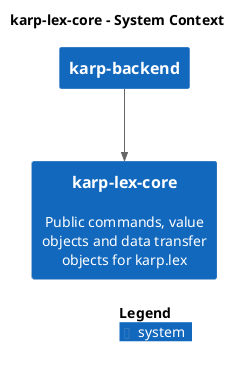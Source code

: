 @startuml
set separator none
title karp-lex-core - System Context

top to bottom direction

!include <C4/C4>
!include <C4/C4_Context>

System(karplexcore, "karp-lex-core", $descr="Public commands, value objects and data transfer objects for karp.lex", $tags="", $link="")
System(karpbackend, "karp-backend", $descr="", $tags="", $link="")

Rel_D(karpbackend, karplexcore, "", $techn="", $tags="", $link="")

SHOW_LEGEND(true)
@enduml